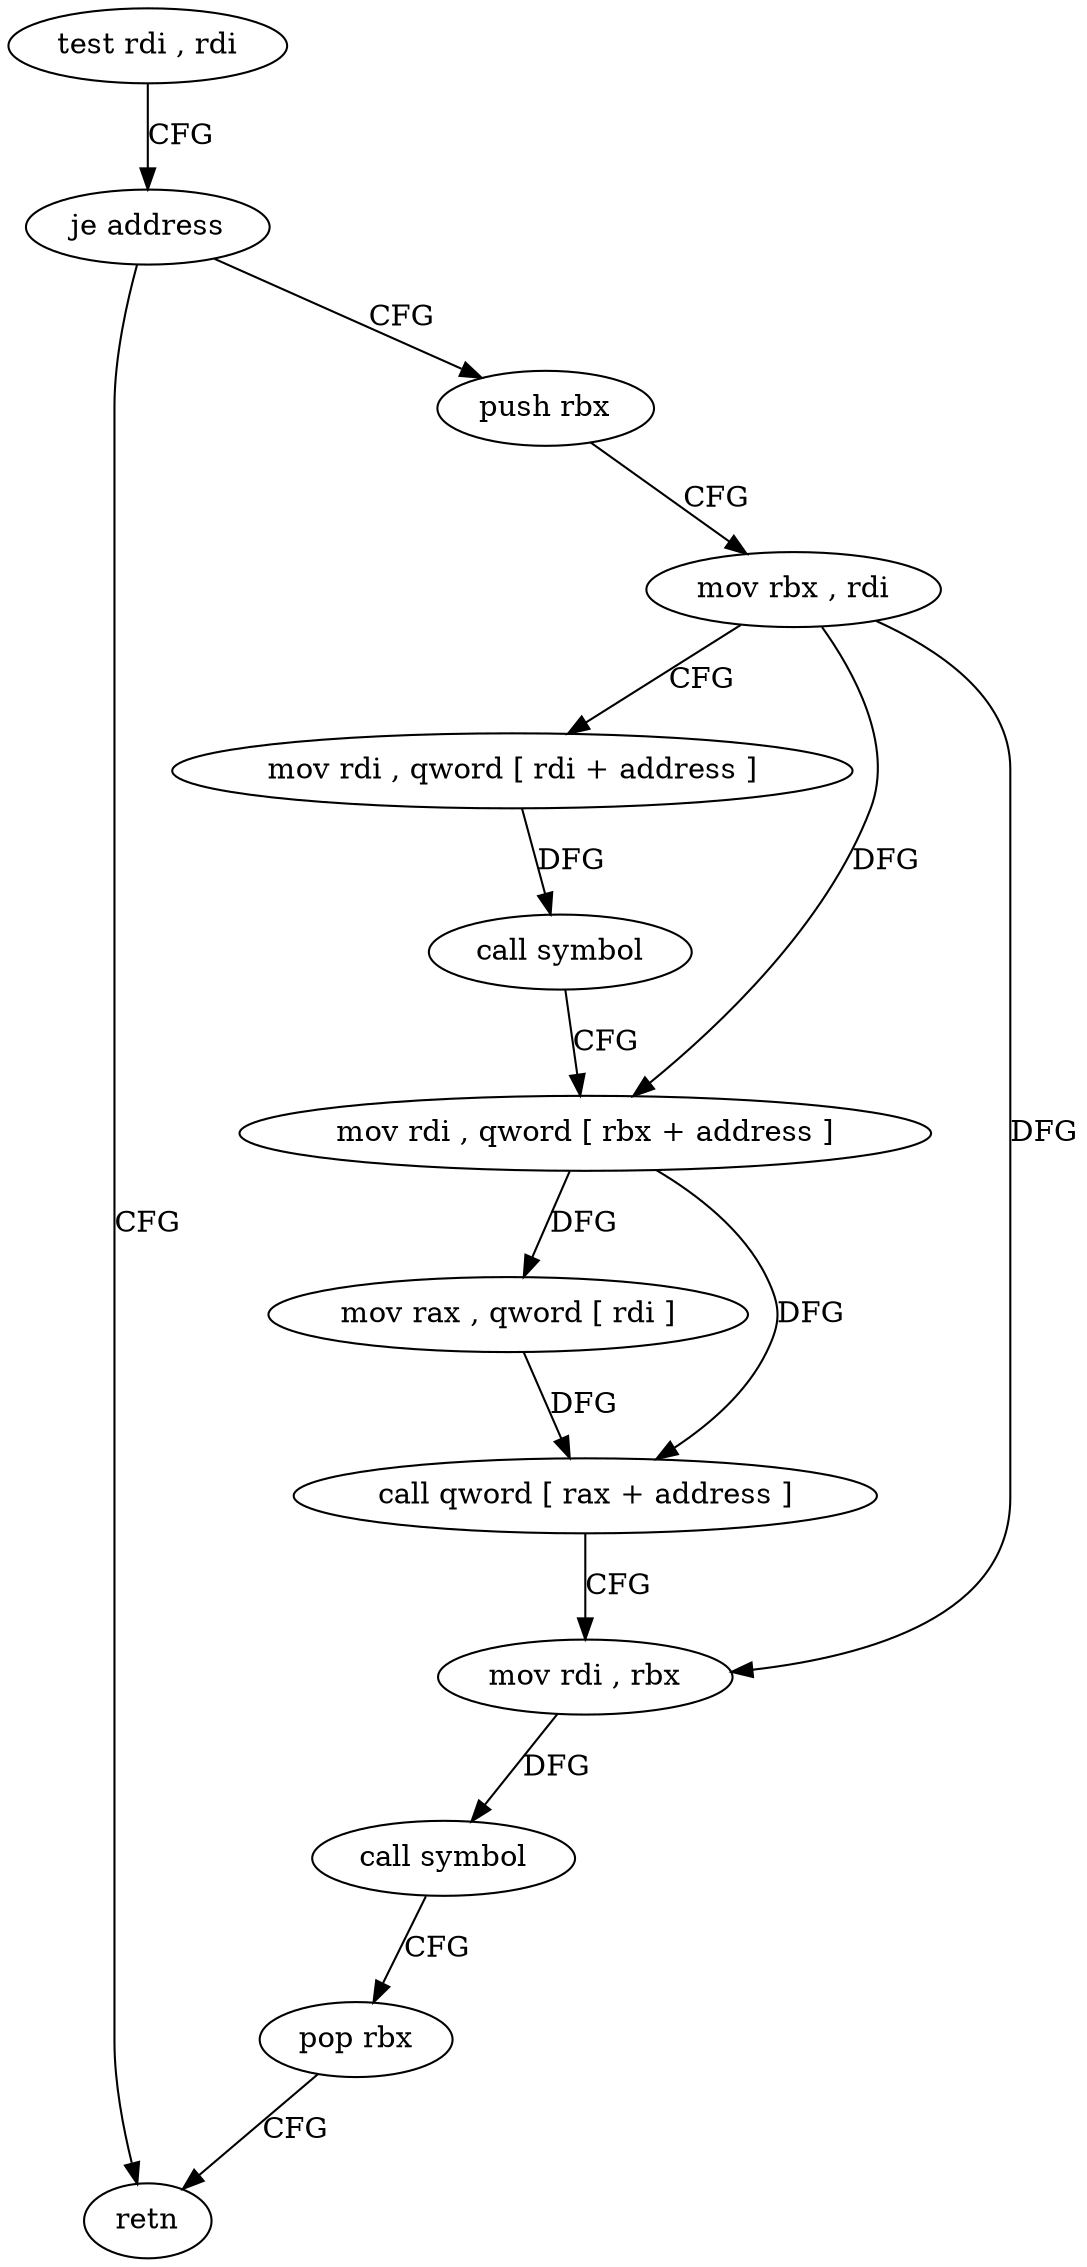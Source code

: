 digraph "func" {
"97503" [label = "test rdi , rdi" ]
"97506" [label = "je address" ]
"97543" [label = "retn" ]
"97508" [label = "push rbx" ]
"97509" [label = "mov rbx , rdi" ]
"97512" [label = "mov rdi , qword [ rdi + address ]" ]
"97516" [label = "call symbol" ]
"97521" [label = "mov rdi , qword [ rbx + address ]" ]
"97525" [label = "mov rax , qword [ rdi ]" ]
"97528" [label = "call qword [ rax + address ]" ]
"97534" [label = "mov rdi , rbx" ]
"97537" [label = "call symbol" ]
"97542" [label = "pop rbx" ]
"97503" -> "97506" [ label = "CFG" ]
"97506" -> "97543" [ label = "CFG" ]
"97506" -> "97508" [ label = "CFG" ]
"97508" -> "97509" [ label = "CFG" ]
"97509" -> "97512" [ label = "CFG" ]
"97509" -> "97521" [ label = "DFG" ]
"97509" -> "97534" [ label = "DFG" ]
"97512" -> "97516" [ label = "DFG" ]
"97516" -> "97521" [ label = "CFG" ]
"97521" -> "97525" [ label = "DFG" ]
"97521" -> "97528" [ label = "DFG" ]
"97525" -> "97528" [ label = "DFG" ]
"97528" -> "97534" [ label = "CFG" ]
"97534" -> "97537" [ label = "DFG" ]
"97537" -> "97542" [ label = "CFG" ]
"97542" -> "97543" [ label = "CFG" ]
}
